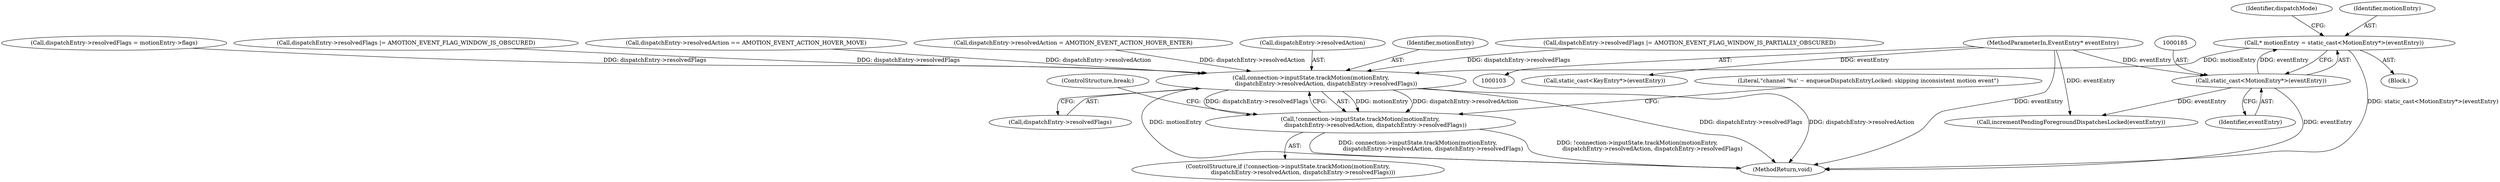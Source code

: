 digraph "0_Android_03a53d1c7765eeb3af0bc34c3dff02ada1953fbf@pointer" {
"1000182" [label="(Call,* motionEntry = static_cast<MotionEntry*>(eventEntry))"];
"1000184" [label="(Call,static_cast<MotionEntry*>(eventEntry))"];
"1000105" [label="(MethodParameterIn,EventEntry* eventEntry)"];
"1000310" [label="(Call,connection->inputState.trackMotion(motionEntry,\n                 dispatchEntry->resolvedAction, dispatchEntry->resolvedFlags))"];
"1000309" [label="(Call,!connection->inputState.trackMotion(motionEntry,\n                 dispatchEntry->resolvedAction, dispatchEntry->resolvedFlags))"];
"1000309" [label="(Call,!connection->inputState.trackMotion(motionEntry,\n                 dispatchEntry->resolvedAction, dispatchEntry->resolvedFlags))"];
"1000310" [label="(Call,connection->inputState.trackMotion(motionEntry,\n                 dispatchEntry->resolvedAction, dispatchEntry->resolvedFlags))"];
"1000335" [label="(MethodReturn,void)"];
"1000329" [label="(Call,incrementPendingForegroundDispatchesLocked(eventEntry))"];
"1000272" [label="(Call,dispatchEntry->resolvedAction = AMOTION_EVENT_ACTION_HOVER_ENTER)"];
"1000186" [label="(Identifier,eventEntry)"];
"1000325" [label="(ControlStructure,break;)"];
"1000182" [label="(Call,* motionEntry = static_cast<MotionEntry*>(eventEntry))"];
"1000315" [label="(Call,dispatchEntry->resolvedFlags)"];
"1000312" [label="(Call,dispatchEntry->resolvedAction)"];
"1000311" [label="(Identifier,motionEntry)"];
"1000303" [label="(Call,dispatchEntry->resolvedFlags |= AMOTION_EVENT_FLAG_WINDOW_IS_PARTIALLY_OBSCURED)"];
"1000105" [label="(MethodParameterIn,EventEntry* eventEntry)"];
"1000189" [label="(Identifier,dispatchMode)"];
"1000277" [label="(Call,dispatchEntry->resolvedFlags = motionEntry->flags)"];
"1000320" [label="(Literal,\"channel '%s' ~ enqueueDispatchEntryLocked: skipping inconsistent motion event\")"];
"1000291" [label="(Call,dispatchEntry->resolvedFlags |= AMOTION_EVENT_FLAG_WINDOW_IS_OBSCURED)"];
"1000180" [label="(Block,)"];
"1000308" [label="(ControlStructure,if (!connection->inputState.trackMotion(motionEntry,\n                 dispatchEntry->resolvedAction, dispatchEntry->resolvedFlags)))"];
"1000183" [label="(Identifier,motionEntry)"];
"1000252" [label="(Call,dispatchEntry->resolvedAction == AMOTION_EVENT_ACTION_HOVER_MOVE)"];
"1000184" [label="(Call,static_cast<MotionEntry*>(eventEntry))"];
"1000144" [label="(Call,static_cast<KeyEntry*>(eventEntry))"];
"1000182" -> "1000180"  [label="AST: "];
"1000182" -> "1000184"  [label="CFG: "];
"1000183" -> "1000182"  [label="AST: "];
"1000184" -> "1000182"  [label="AST: "];
"1000189" -> "1000182"  [label="CFG: "];
"1000182" -> "1000335"  [label="DDG: static_cast<MotionEntry*>(eventEntry)"];
"1000184" -> "1000182"  [label="DDG: eventEntry"];
"1000182" -> "1000310"  [label="DDG: motionEntry"];
"1000184" -> "1000186"  [label="CFG: "];
"1000185" -> "1000184"  [label="AST: "];
"1000186" -> "1000184"  [label="AST: "];
"1000184" -> "1000335"  [label="DDG: eventEntry"];
"1000105" -> "1000184"  [label="DDG: eventEntry"];
"1000184" -> "1000329"  [label="DDG: eventEntry"];
"1000105" -> "1000103"  [label="AST: "];
"1000105" -> "1000335"  [label="DDG: eventEntry"];
"1000105" -> "1000144"  [label="DDG: eventEntry"];
"1000105" -> "1000329"  [label="DDG: eventEntry"];
"1000310" -> "1000309"  [label="AST: "];
"1000310" -> "1000315"  [label="CFG: "];
"1000311" -> "1000310"  [label="AST: "];
"1000312" -> "1000310"  [label="AST: "];
"1000315" -> "1000310"  [label="AST: "];
"1000309" -> "1000310"  [label="CFG: "];
"1000310" -> "1000335"  [label="DDG: dispatchEntry->resolvedAction"];
"1000310" -> "1000335"  [label="DDG: dispatchEntry->resolvedFlags"];
"1000310" -> "1000335"  [label="DDG: motionEntry"];
"1000310" -> "1000309"  [label="DDG: motionEntry"];
"1000310" -> "1000309"  [label="DDG: dispatchEntry->resolvedAction"];
"1000310" -> "1000309"  [label="DDG: dispatchEntry->resolvedFlags"];
"1000252" -> "1000310"  [label="DDG: dispatchEntry->resolvedAction"];
"1000272" -> "1000310"  [label="DDG: dispatchEntry->resolvedAction"];
"1000291" -> "1000310"  [label="DDG: dispatchEntry->resolvedFlags"];
"1000303" -> "1000310"  [label="DDG: dispatchEntry->resolvedFlags"];
"1000277" -> "1000310"  [label="DDG: dispatchEntry->resolvedFlags"];
"1000309" -> "1000308"  [label="AST: "];
"1000320" -> "1000309"  [label="CFG: "];
"1000325" -> "1000309"  [label="CFG: "];
"1000309" -> "1000335"  [label="DDG: connection->inputState.trackMotion(motionEntry,\n                 dispatchEntry->resolvedAction, dispatchEntry->resolvedFlags)"];
"1000309" -> "1000335"  [label="DDG: !connection->inputState.trackMotion(motionEntry,\n                 dispatchEntry->resolvedAction, dispatchEntry->resolvedFlags)"];
}
